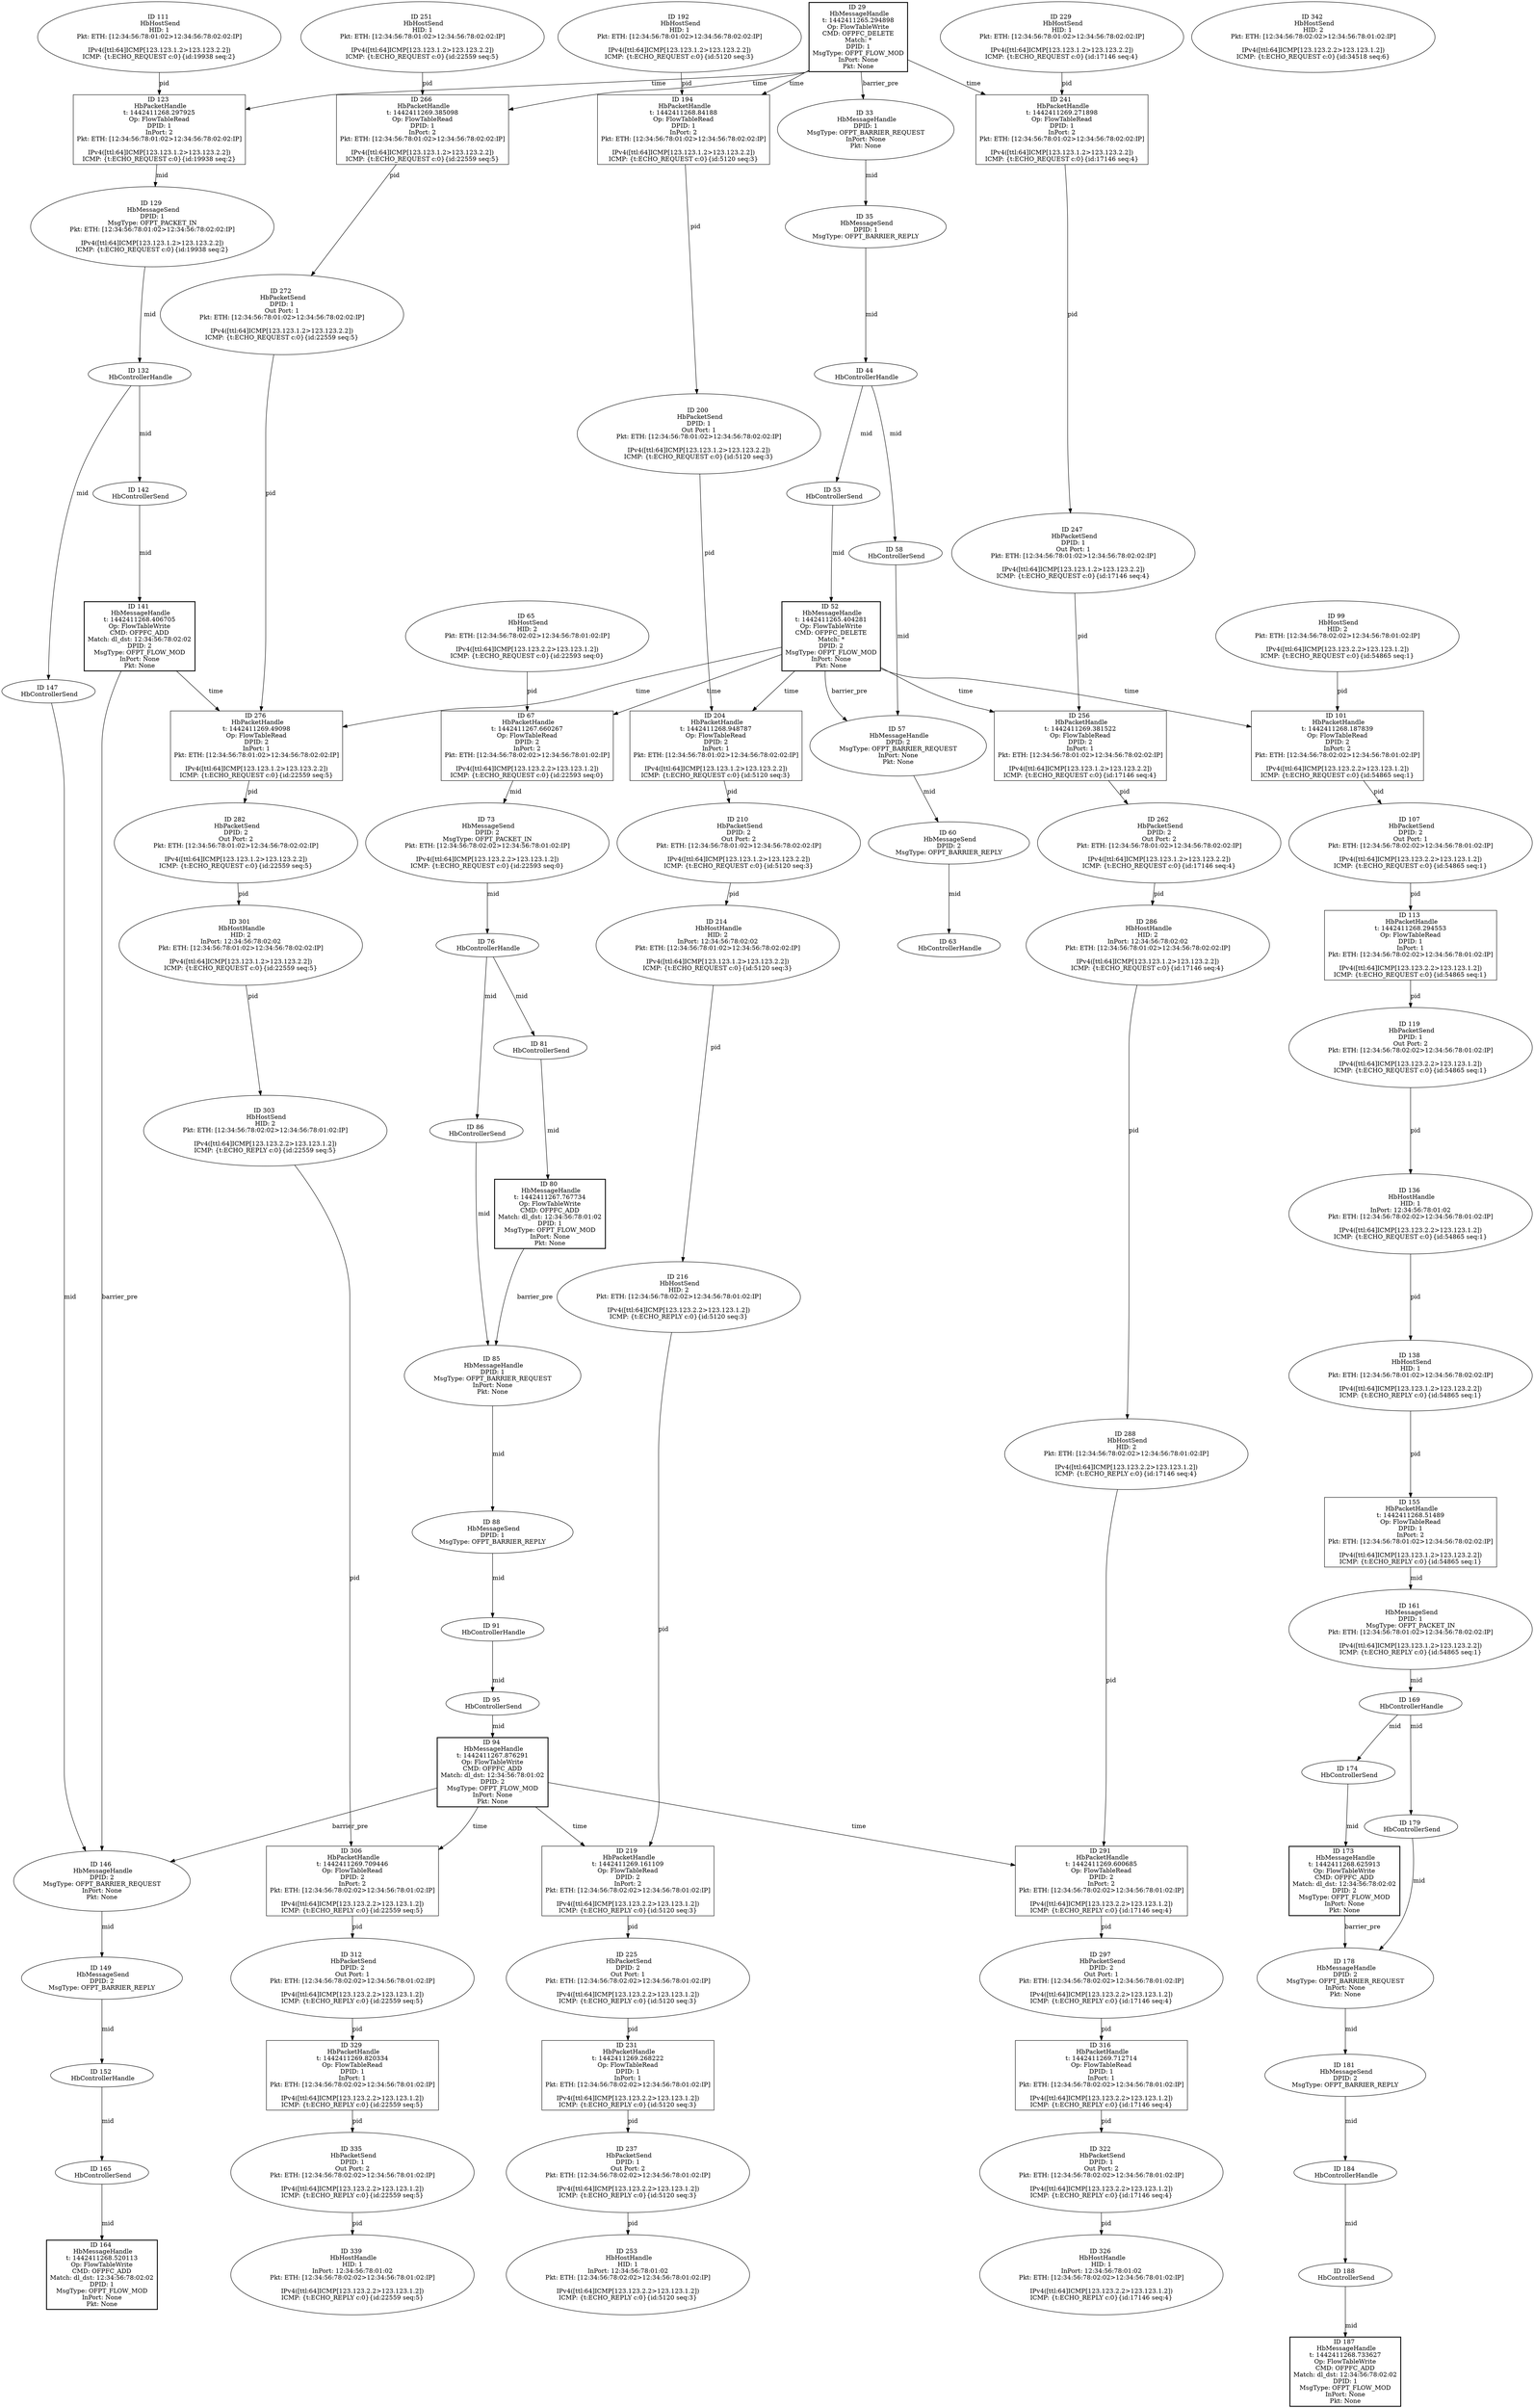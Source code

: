 strict digraph G {
29 [shape=box, style=bold, event=<hb_events.HbMessageHandle object at 0x1090a6610>, label="ID 29 
 HbMessageHandle
t: 1442411265.294898
Op: FlowTableWrite
CMD: OFPFC_DELETE
Match: *
DPID: 1
MsgType: OFPT_FLOW_MOD
InPort: None
Pkt: None"];
33 [shape=oval, event=<hb_events.HbMessageHandle object at 0x1090af310>, label="ID 33 
 HbMessageHandle
DPID: 1
MsgType: OFPT_BARRIER_REQUEST
InPort: None
Pkt: None"];
35 [shape=oval, event=<hb_events.HbMessageSend object at 0x1090af250>, label="ID 35 
 HbMessageSend
DPID: 1
MsgType: OFPT_BARRIER_REPLY"];
44 [shape=oval, event=<hb_events.HbControllerHandle object at 0x1090afad0>, label="ID 44 
 HbControllerHandle"];
52 [shape=box, style=bold, event=<hb_events.HbMessageHandle object at 0x1090afb90>, label="ID 52 
 HbMessageHandle
t: 1442411265.404281
Op: FlowTableWrite
CMD: OFPFC_DELETE
Match: *
DPID: 2
MsgType: OFPT_FLOW_MOD
InPort: None
Pkt: None"];
53 [shape=oval, event=<hb_events.HbControllerSend object at 0x1090af290>, label="ID 53 
 HbControllerSend"];
57 [shape=oval, event=<hb_events.HbMessageHandle object at 0x1090afe50>, label="ID 57 
 HbMessageHandle
DPID: 2
MsgType: OFPT_BARRIER_REQUEST
InPort: None
Pkt: None"];
58 [shape=oval, event=<hb_events.HbControllerSend object at 0x1090afb50>, label="ID 58 
 HbControllerSend"];
60 [shape=oval, event=<hb_events.HbMessageSend object at 0x1090afed0>, label="ID 60 
 HbMessageSend
DPID: 2
MsgType: OFPT_BARRIER_REPLY"];
63 [shape=oval, event=<hb_events.HbControllerHandle object at 0x1090aff10>, label="ID 63 
 HbControllerHandle"];
65 [shape=oval, event=<hb_events.HbHostSend object at 0x1090aff50>, label="ID 65 
 HbHostSend
HID: 2
Pkt: ETH: [12:34:56:78:02:02>12:34:56:78:01:02:IP]

IPv4([ttl:64]ICMP[123.123.2.2>123.123.1.2])
ICMP: {t:ECHO_REQUEST c:0}{id:22593 seq:0}"];
67 [shape=box, event=<hb_events.HbPacketHandle object at 0x1089bd290>, label="ID 67 
 HbPacketHandle
t: 1442411267.660267
Op: FlowTableRead
DPID: 2
InPort: 2
Pkt: ETH: [12:34:56:78:02:02>12:34:56:78:01:02:IP]

IPv4([ttl:64]ICMP[123.123.2.2>123.123.1.2])
ICMP: {t:ECHO_REQUEST c:0}{id:22593 seq:0}"];
73 [shape=oval, event=<hb_events.HbMessageSend object at 0x1089bd9d0>, label="ID 73 
 HbMessageSend
DPID: 2
MsgType: OFPT_PACKET_IN
Pkt: ETH: [12:34:56:78:02:02>12:34:56:78:01:02:IP]

IPv4([ttl:64]ICMP[123.123.2.2>123.123.1.2])
ICMP: {t:ECHO_REQUEST c:0}{id:22593 seq:0}"];
76 [shape=oval, event=<hb_events.HbControllerHandle object at 0x1089bda10>, label="ID 76 
 HbControllerHandle"];
80 [shape=box, style=bold, event=<hb_events.HbMessageHandle object at 0x1089bdbd0>, label="ID 80 
 HbMessageHandle
t: 1442411267.767734
Op: FlowTableWrite
CMD: OFPFC_ADD
Match: dl_dst: 12:34:56:78:01:02
DPID: 1
MsgType: OFPT_FLOW_MOD
InPort: None
Pkt: None"];
81 [shape=oval, event=<hb_events.HbControllerSend object at 0x1089bda50>, label="ID 81 
 HbControllerSend"];
85 [shape=oval, event=<hb_events.HbMessageHandle object at 0x1089bdf90>, label="ID 85 
 HbMessageHandle
DPID: 1
MsgType: OFPT_BARRIER_REQUEST
InPort: None
Pkt: None"];
86 [shape=oval, event=<hb_events.HbControllerSend object at 0x1089bdf10>, label="ID 86 
 HbControllerSend"];
88 [shape=oval, event=<hb_events.HbMessageSend object at 0x1089c8050>, label="ID 88 
 HbMessageSend
DPID: 1
MsgType: OFPT_BARRIER_REPLY"];
91 [shape=oval, event=<hb_events.HbControllerHandle object at 0x1089c8090>, label="ID 91 
 HbControllerHandle"];
94 [shape=box, style=bold, event=<hb_events.HbMessageHandle object at 0x1089c8250>, label="ID 94 
 HbMessageHandle
t: 1442411267.876291
Op: FlowTableWrite
CMD: OFPFC_ADD
Match: dl_dst: 12:34:56:78:01:02
DPID: 2
MsgType: OFPT_FLOW_MOD
InPort: None
Pkt: None"];
95 [shape=oval, event=<hb_events.HbControllerSend object at 0x1089c80d0>, label="ID 95 
 HbControllerSend"];
99 [shape=oval, event=<hb_events.HbHostSend object at 0x1089c8310>, label="ID 99 
 HbHostSend
HID: 2
Pkt: ETH: [12:34:56:78:02:02>12:34:56:78:01:02:IP]

IPv4([ttl:64]ICMP[123.123.2.2>123.123.1.2])
ICMP: {t:ECHO_REQUEST c:0}{id:54865 seq:1}"];
101 [shape=box, event=<hb_events.HbPacketHandle object at 0x1089c8790>, label="ID 101 
 HbPacketHandle
t: 1442411268.187839
Op: FlowTableRead
DPID: 2
InPort: 2
Pkt: ETH: [12:34:56:78:02:02>12:34:56:78:01:02:IP]

IPv4([ttl:64]ICMP[123.123.2.2>123.123.1.2])
ICMP: {t:ECHO_REQUEST c:0}{id:54865 seq:1}"];
107 [shape=oval, event=<hb_events.HbPacketSend object at 0x1089c8c10>, label="ID 107 
 HbPacketSend
DPID: 2
Out Port: 1
Pkt: ETH: [12:34:56:78:02:02>12:34:56:78:01:02:IP]

IPv4([ttl:64]ICMP[123.123.2.2>123.123.1.2])
ICMP: {t:ECHO_REQUEST c:0}{id:54865 seq:1}"];
111 [shape=oval, event=<hb_events.HbHostSend object at 0x1089d1410>, label="ID 111 
 HbHostSend
HID: 1
Pkt: ETH: [12:34:56:78:01:02>12:34:56:78:02:02:IP]

IPv4([ttl:64]ICMP[123.123.1.2>123.123.2.2])
ICMP: {t:ECHO_REQUEST c:0}{id:19938 seq:2}"];
113 [shape=box, event=<hb_events.HbPacketHandle object at 0x1089d1650>, label="ID 113 
 HbPacketHandle
t: 1442411268.294553
Op: FlowTableRead
DPID: 1
InPort: 1
Pkt: ETH: [12:34:56:78:02:02>12:34:56:78:01:02:IP]

IPv4([ttl:64]ICMP[123.123.2.2>123.123.1.2])
ICMP: {t:ECHO_REQUEST c:0}{id:54865 seq:1}"];
119 [shape=oval, event=<hb_events.HbPacketSend object at 0x1089d1ad0>, label="ID 119 
 HbPacketSend
DPID: 1
Out Port: 2
Pkt: ETH: [12:34:56:78:02:02>12:34:56:78:01:02:IP]

IPv4([ttl:64]ICMP[123.123.2.2>123.123.1.2])
ICMP: {t:ECHO_REQUEST c:0}{id:54865 seq:1}"];
123 [shape=box, event=<hb_events.HbPacketHandle object at 0x1089d82d0>, label="ID 123 
 HbPacketHandle
t: 1442411268.297925
Op: FlowTableRead
DPID: 1
InPort: 2
Pkt: ETH: [12:34:56:78:01:02>12:34:56:78:02:02:IP]

IPv4([ttl:64]ICMP[123.123.1.2>123.123.2.2])
ICMP: {t:ECHO_REQUEST c:0}{id:19938 seq:2}"];
129 [shape=oval, event=<hb_events.HbMessageSend object at 0x1089d8bd0>, label="ID 129 
 HbMessageSend
DPID: 1
MsgType: OFPT_PACKET_IN
Pkt: ETH: [12:34:56:78:01:02>12:34:56:78:02:02:IP]

IPv4([ttl:64]ICMP[123.123.1.2>123.123.2.2])
ICMP: {t:ECHO_REQUEST c:0}{id:19938 seq:2}"];
132 [shape=oval, event=<hb_events.HbControllerHandle object at 0x1089d8c10>, label="ID 132 
 HbControllerHandle"];
136 [shape=oval, event=<hb_events.HbHostHandle object at 0x1089d8c50>, label="ID 136 
 HbHostHandle
HID: 1
InPort: 12:34:56:78:01:02
Pkt: ETH: [12:34:56:78:02:02>12:34:56:78:01:02:IP]

IPv4([ttl:64]ICMP[123.123.2.2>123.123.1.2])
ICMP: {t:ECHO_REQUEST c:0}{id:54865 seq:1}"];
138 [shape=oval, event=<hb_events.HbHostSend object at 0x1089d8e90>, label="ID 138 
 HbHostSend
HID: 1
Pkt: ETH: [12:34:56:78:01:02>12:34:56:78:02:02:IP]

IPv4([ttl:64]ICMP[123.123.1.2>123.123.2.2])
ICMP: {t:ECHO_REPLY c:0}{id:54865 seq:1}"];
141 [shape=box, style=bold, event=<hb_events.HbMessageHandle object at 0x1089e02d0>, label="ID 141 
 HbMessageHandle
t: 1442411268.406705
Op: FlowTableWrite
CMD: OFPFC_ADD
Match: dl_dst: 12:34:56:78:02:02
DPID: 2
MsgType: OFPT_FLOW_MOD
InPort: None
Pkt: None"];
142 [shape=oval, event=<hb_events.HbControllerSend object at 0x1089e0110>, label="ID 142 
 HbControllerSend"];
146 [shape=oval, event=<hb_events.HbMessageHandle object at 0x1089e01d0>, label="ID 146 
 HbMessageHandle
DPID: 2
MsgType: OFPT_BARRIER_REQUEST
InPort: None
Pkt: None"];
147 [shape=oval, event=<hb_events.HbControllerSend object at 0x1089e0390>, label="ID 147 
 HbControllerSend"];
149 [shape=oval, event=<hb_events.HbMessageSend object at 0x1089e04d0>, label="ID 149 
 HbMessageSend
DPID: 2
MsgType: OFPT_BARRIER_REPLY"];
152 [shape=oval, event=<hb_events.HbControllerHandle object at 0x1089e0490>, label="ID 152 
 HbControllerHandle"];
155 [shape=box, event=<hb_events.HbPacketHandle object at 0x1089e0450>, label="ID 155 
 HbPacketHandle
t: 1442411268.51489
Op: FlowTableRead
DPID: 1
InPort: 2
Pkt: ETH: [12:34:56:78:01:02>12:34:56:78:02:02:IP]

IPv4([ttl:64]ICMP[123.123.1.2>123.123.2.2])
ICMP: {t:ECHO_REPLY c:0}{id:54865 seq:1}"];
161 [shape=oval, event=<hb_events.HbMessageSend object at 0x1089e8210>, label="ID 161 
 HbMessageSend
DPID: 1
MsgType: OFPT_PACKET_IN
Pkt: ETH: [12:34:56:78:01:02>12:34:56:78:02:02:IP]

IPv4([ttl:64]ICMP[123.123.1.2>123.123.2.2])
ICMP: {t:ECHO_REPLY c:0}{id:54865 seq:1}"];
164 [shape=box, style=bold, event=<hb_events.HbMessageHandle object at 0x1089e8410>, label="ID 164 
 HbMessageHandle
t: 1442411268.520113
Op: FlowTableWrite
CMD: OFPFC_ADD
Match: dl_dst: 12:34:56:78:02:02
DPID: 1
MsgType: OFPT_FLOW_MOD
InPort: None
Pkt: None"];
165 [shape=oval, event=<hb_events.HbControllerSend object at 0x1089e8250>, label="ID 165 
 HbControllerSend"];
169 [shape=oval, event=<hb_events.HbControllerHandle object at 0x1089e84d0>, label="ID 169 
 HbControllerHandle"];
173 [shape=box, style=bold, event=<hb_events.HbMessageHandle object at 0x1089e8a90>, label="ID 173 
 HbMessageHandle
t: 1442411268.625913
Op: FlowTableWrite
CMD: OFPFC_ADD
Match: dl_dst: 12:34:56:78:02:02
DPID: 2
MsgType: OFPT_FLOW_MOD
InPort: None
Pkt: None"];
174 [shape=oval, event=<hb_events.HbControllerSend object at 0x1089e8350>, label="ID 174 
 HbControllerSend"];
178 [shape=oval, event=<hb_events.HbMessageHandle object at 0x1089e8c10>, label="ID 178 
 HbMessageHandle
DPID: 2
MsgType: OFPT_BARRIER_REQUEST
InPort: None
Pkt: None"];
179 [shape=oval, event=<hb_events.HbControllerSend object at 0x1089e8b50>, label="ID 179 
 HbControllerSend"];
181 [shape=oval, event=<hb_events.HbMessageSend object at 0x1089e8d10>, label="ID 181 
 HbMessageSend
DPID: 2
MsgType: OFPT_BARRIER_REPLY"];
184 [shape=oval, event=<hb_events.HbControllerHandle object at 0x1089e8cd0>, label="ID 184 
 HbControllerHandle"];
187 [shape=box, style=bold, event=<hb_events.HbMessageHandle object at 0x1089e8610>, label="ID 187 
 HbMessageHandle
t: 1442411268.733627
Op: FlowTableWrite
CMD: OFPFC_ADD
Match: dl_dst: 12:34:56:78:02:02
DPID: 1
MsgType: OFPT_FLOW_MOD
InPort: None
Pkt: None"];
188 [shape=oval, event=<hb_events.HbControllerSend object at 0x1089e8c90>, label="ID 188 
 HbControllerSend"];
192 [shape=oval, event=<hb_events.HbHostSend object at 0x1089f1550>, label="ID 192 
 HbHostSend
HID: 1
Pkt: ETH: [12:34:56:78:01:02>12:34:56:78:02:02:IP]

IPv4([ttl:64]ICMP[123.123.1.2>123.123.2.2])
ICMP: {t:ECHO_REQUEST c:0}{id:5120 seq:3}"];
194 [shape=box, event=<hb_events.HbPacketHandle object at 0x1089f1590>, label="ID 194 
 HbPacketHandle
t: 1442411268.84188
Op: FlowTableRead
DPID: 1
InPort: 2
Pkt: ETH: [12:34:56:78:01:02>12:34:56:78:02:02:IP]

IPv4([ttl:64]ICMP[123.123.1.2>123.123.2.2])
ICMP: {t:ECHO_REQUEST c:0}{id:5120 seq:3}"];
200 [shape=oval, event=<hb_events.HbPacketSend object at 0x1089fb3d0>, label="ID 200 
 HbPacketSend
DPID: 1
Out Port: 1
Pkt: ETH: [12:34:56:78:01:02>12:34:56:78:02:02:IP]

IPv4([ttl:64]ICMP[123.123.1.2>123.123.2.2])
ICMP: {t:ECHO_REQUEST c:0}{id:5120 seq:3}"];
204 [shape=box, event=<hb_events.HbPacketHandle object at 0x1089fb250>, label="ID 204 
 HbPacketHandle
t: 1442411268.948787
Op: FlowTableRead
DPID: 2
InPort: 1
Pkt: ETH: [12:34:56:78:01:02>12:34:56:78:02:02:IP]

IPv4([ttl:64]ICMP[123.123.1.2>123.123.2.2])
ICMP: {t:ECHO_REQUEST c:0}{id:5120 seq:3}"];
210 [shape=oval, event=<hb_events.HbPacketSend object at 0x1089fbe90>, label="ID 210 
 HbPacketSend
DPID: 2
Out Port: 2
Pkt: ETH: [12:34:56:78:01:02>12:34:56:78:02:02:IP]

IPv4([ttl:64]ICMP[123.123.1.2>123.123.2.2])
ICMP: {t:ECHO_REQUEST c:0}{id:5120 seq:3}"];
214 [shape=oval, event=<hb_events.HbHostHandle object at 0x108a01090>, label="ID 214 
 HbHostHandle
HID: 2
InPort: 12:34:56:78:02:02
Pkt: ETH: [12:34:56:78:01:02>12:34:56:78:02:02:IP]

IPv4([ttl:64]ICMP[123.123.1.2>123.123.2.2])
ICMP: {t:ECHO_REQUEST c:0}{id:5120 seq:3}"];
216 [shape=oval, event=<hb_events.HbHostSend object at 0x108a01b90>, label="ID 216 
 HbHostSend
HID: 2
Pkt: ETH: [12:34:56:78:02:02>12:34:56:78:01:02:IP]

IPv4([ttl:64]ICMP[123.123.2.2>123.123.1.2])
ICMP: {t:ECHO_REPLY c:0}{id:5120 seq:3}"];
219 [shape=box, event=<hb_events.HbPacketHandle object at 0x108a01dd0>, label="ID 219 
 HbPacketHandle
t: 1442411269.161109
Op: FlowTableRead
DPID: 2
InPort: 2
Pkt: ETH: [12:34:56:78:02:02>12:34:56:78:01:02:IP]

IPv4([ttl:64]ICMP[123.123.2.2>123.123.1.2])
ICMP: {t:ECHO_REPLY c:0}{id:5120 seq:3}"];
225 [shape=oval, event=<hb_events.HbPacketSend object at 0x108a08290>, label="ID 225 
 HbPacketSend
DPID: 2
Out Port: 1
Pkt: ETH: [12:34:56:78:02:02>12:34:56:78:01:02:IP]

IPv4([ttl:64]ICMP[123.123.2.2>123.123.1.2])
ICMP: {t:ECHO_REPLY c:0}{id:5120 seq:3}"];
229 [shape=oval, event=<hb_events.HbHostSend object at 0x108a08350>, label="ID 229 
 HbHostSend
HID: 1
Pkt: ETH: [12:34:56:78:01:02>12:34:56:78:02:02:IP]

IPv4([ttl:64]ICMP[123.123.1.2>123.123.2.2])
ICMP: {t:ECHO_REQUEST c:0}{id:17146 seq:4}"];
231 [shape=box, event=<hb_events.HbPacketHandle object at 0x108a08e50>, label="ID 231 
 HbPacketHandle
t: 1442411269.268222
Op: FlowTableRead
DPID: 1
InPort: 1
Pkt: ETH: [12:34:56:78:02:02>12:34:56:78:01:02:IP]

IPv4([ttl:64]ICMP[123.123.2.2>123.123.1.2])
ICMP: {t:ECHO_REPLY c:0}{id:5120 seq:3}"];
237 [shape=oval, event=<hb_events.HbPacketSend object at 0x108a10310>, label="ID 237 
 HbPacketSend
DPID: 1
Out Port: 2
Pkt: ETH: [12:34:56:78:02:02>12:34:56:78:01:02:IP]

IPv4([ttl:64]ICMP[123.123.2.2>123.123.1.2])
ICMP: {t:ECHO_REPLY c:0}{id:5120 seq:3}"];
241 [shape=box, event=<hb_events.HbPacketHandle object at 0x108a103d0>, label="ID 241 
 HbPacketHandle
t: 1442411269.271898
Op: FlowTableRead
DPID: 1
InPort: 2
Pkt: ETH: [12:34:56:78:01:02>12:34:56:78:02:02:IP]

IPv4([ttl:64]ICMP[123.123.1.2>123.123.2.2])
ICMP: {t:ECHO_REQUEST c:0}{id:17146 seq:4}"];
247 [shape=oval, event=<hb_events.HbPacketSend object at 0x108a173d0>, label="ID 247 
 HbPacketSend
DPID: 1
Out Port: 1
Pkt: ETH: [12:34:56:78:01:02>12:34:56:78:02:02:IP]

IPv4([ttl:64]ICMP[123.123.1.2>123.123.2.2])
ICMP: {t:ECHO_REQUEST c:0}{id:17146 seq:4}"];
251 [shape=oval, event=<hb_events.HbHostSend object at 0x108a17210>, label="ID 251 
 HbHostSend
HID: 1
Pkt: ETH: [12:34:56:78:01:02>12:34:56:78:02:02:IP]

IPv4([ttl:64]ICMP[123.123.1.2>123.123.2.2])
ICMP: {t:ECHO_REQUEST c:0}{id:22559 seq:5}"];
253 [shape=oval, event=<hb_events.HbHostHandle object at 0x108a17d10>, label="ID 253 
 HbHostHandle
HID: 1
InPort: 12:34:56:78:01:02
Pkt: ETH: [12:34:56:78:02:02>12:34:56:78:01:02:IP]

IPv4([ttl:64]ICMP[123.123.2.2>123.123.1.2])
ICMP: {t:ECHO_REPLY c:0}{id:5120 seq:3}"];
256 [shape=box, event=<hb_events.HbPacketHandle object at 0x108a17f50>, label="ID 256 
 HbPacketHandle
t: 1442411269.381522
Op: FlowTableRead
DPID: 2
InPort: 1
Pkt: ETH: [12:34:56:78:01:02>12:34:56:78:02:02:IP]

IPv4([ttl:64]ICMP[123.123.1.2>123.123.2.2])
ICMP: {t:ECHO_REQUEST c:0}{id:17146 seq:4}"];
262 [shape=oval, event=<hb_events.HbPacketSend object at 0x108a20410>, label="ID 262 
 HbPacketSend
DPID: 2
Out Port: 2
Pkt: ETH: [12:34:56:78:01:02>12:34:56:78:02:02:IP]

IPv4([ttl:64]ICMP[123.123.1.2>123.123.2.2])
ICMP: {t:ECHO_REQUEST c:0}{id:17146 seq:4}"];
266 [shape=box, event=<hb_events.HbPacketHandle object at 0x108a204d0>, label="ID 266 
 HbPacketHandle
t: 1442411269.385098
Op: FlowTableRead
DPID: 1
InPort: 2
Pkt: ETH: [12:34:56:78:01:02>12:34:56:78:02:02:IP]

IPv4([ttl:64]ICMP[123.123.1.2>123.123.2.2])
ICMP: {t:ECHO_REQUEST c:0}{id:22559 seq:5}"];
272 [shape=oval, event=<hb_events.HbPacketSend object at 0x108a26250>, label="ID 272 
 HbPacketSend
DPID: 1
Out Port: 1
Pkt: ETH: [12:34:56:78:01:02>12:34:56:78:02:02:IP]

IPv4([ttl:64]ICMP[123.123.1.2>123.123.2.2])
ICMP: {t:ECHO_REQUEST c:0}{id:22559 seq:5}"];
276 [shape=box, event=<hb_events.HbPacketHandle object at 0x108a26310>, label="ID 276 
 HbPacketHandle
t: 1442411269.49098
Op: FlowTableRead
DPID: 2
InPort: 1
Pkt: ETH: [12:34:56:78:01:02>12:34:56:78:02:02:IP]

IPv4([ttl:64]ICMP[123.123.1.2>123.123.2.2])
ICMP: {t:ECHO_REQUEST c:0}{id:22559 seq:5}"];
282 [shape=oval, event=<hb_events.HbPacketSend object at 0x108a2c0d0>, label="ID 282 
 HbPacketSend
DPID: 2
Out Port: 2
Pkt: ETH: [12:34:56:78:01:02>12:34:56:78:02:02:IP]

IPv4([ttl:64]ICMP[123.123.1.2>123.123.2.2])
ICMP: {t:ECHO_REQUEST c:0}{id:22559 seq:5}"];
286 [shape=oval, event=<hb_events.HbHostHandle object at 0x108a2c150>, label="ID 286 
 HbHostHandle
HID: 2
InPort: 12:34:56:78:02:02
Pkt: ETH: [12:34:56:78:01:02>12:34:56:78:02:02:IP]

IPv4([ttl:64]ICMP[123.123.1.2>123.123.2.2])
ICMP: {t:ECHO_REQUEST c:0}{id:17146 seq:4}"];
288 [shape=oval, event=<hb_events.HbHostSend object at 0x108a2cc50>, label="ID 288 
 HbHostSend
HID: 2
Pkt: ETH: [12:34:56:78:02:02>12:34:56:78:01:02:IP]

IPv4([ttl:64]ICMP[123.123.2.2>123.123.1.2])
ICMP: {t:ECHO_REPLY c:0}{id:17146 seq:4}"];
291 [shape=box, event=<hb_events.HbPacketHandle object at 0x108a2ce90>, label="ID 291 
 HbPacketHandle
t: 1442411269.600685
Op: FlowTableRead
DPID: 2
InPort: 2
Pkt: ETH: [12:34:56:78:02:02>12:34:56:78:01:02:IP]

IPv4([ttl:64]ICMP[123.123.2.2>123.123.1.2])
ICMP: {t:ECHO_REPLY c:0}{id:17146 seq:4}"];
297 [shape=oval, event=<hb_events.HbPacketSend object at 0x108a35350>, label="ID 297 
 HbPacketSend
DPID: 2
Out Port: 1
Pkt: ETH: [12:34:56:78:02:02>12:34:56:78:01:02:IP]

IPv4([ttl:64]ICMP[123.123.2.2>123.123.1.2])
ICMP: {t:ECHO_REPLY c:0}{id:17146 seq:4}"];
301 [shape=oval, event=<hb_events.HbHostHandle object at 0x108a35410>, label="ID 301 
 HbHostHandle
HID: 2
InPort: 12:34:56:78:02:02
Pkt: ETH: [12:34:56:78:01:02>12:34:56:78:02:02:IP]

IPv4([ttl:64]ICMP[123.123.1.2>123.123.2.2])
ICMP: {t:ECHO_REQUEST c:0}{id:22559 seq:5}"];
303 [shape=oval, event=<hb_events.HbHostSend object at 0x108a35f10>, label="ID 303 
 HbHostSend
HID: 2
Pkt: ETH: [12:34:56:78:02:02>12:34:56:78:01:02:IP]

IPv4([ttl:64]ICMP[123.123.2.2>123.123.1.2])
ICMP: {t:ECHO_REPLY c:0}{id:22559 seq:5}"];
306 [shape=box, event=<hb_events.HbPacketHandle object at 0x108a3b190>, label="ID 306 
 HbPacketHandle
t: 1442411269.709446
Op: FlowTableRead
DPID: 2
InPort: 2
Pkt: ETH: [12:34:56:78:02:02>12:34:56:78:01:02:IP]

IPv4([ttl:64]ICMP[123.123.2.2>123.123.1.2])
ICMP: {t:ECHO_REPLY c:0}{id:22559 seq:5}"];
312 [shape=oval, event=<hb_events.HbPacketSend object at 0x108a3b610>, label="ID 312 
 HbPacketSend
DPID: 2
Out Port: 1
Pkt: ETH: [12:34:56:78:02:02>12:34:56:78:01:02:IP]

IPv4([ttl:64]ICMP[123.123.2.2>123.123.1.2])
ICMP: {t:ECHO_REPLY c:0}{id:22559 seq:5}"];
316 [shape=box, event=<hb_events.HbPacketHandle object at 0x108a3b6d0>, label="ID 316 
 HbPacketHandle
t: 1442411269.712714
Op: FlowTableRead
DPID: 1
InPort: 1
Pkt: ETH: [12:34:56:78:02:02>12:34:56:78:01:02:IP]

IPv4([ttl:64]ICMP[123.123.2.2>123.123.1.2])
ICMP: {t:ECHO_REPLY c:0}{id:17146 seq:4}"];
322 [shape=oval, event=<hb_events.HbPacketSend object at 0x108a42450>, label="ID 322 
 HbPacketSend
DPID: 1
Out Port: 2
Pkt: ETH: [12:34:56:78:02:02>12:34:56:78:01:02:IP]

IPv4([ttl:64]ICMP[123.123.2.2>123.123.1.2])
ICMP: {t:ECHO_REPLY c:0}{id:17146 seq:4}"];
326 [shape=oval, event=<hb_events.HbHostHandle object at 0x108a42510>, label="ID 326 
 HbHostHandle
HID: 1
InPort: 12:34:56:78:01:02
Pkt: ETH: [12:34:56:78:02:02>12:34:56:78:01:02:IP]

IPv4([ttl:64]ICMP[123.123.2.2>123.123.1.2])
ICMP: {t:ECHO_REPLY c:0}{id:17146 seq:4}"];
329 [shape=box, event=<hb_events.HbPacketHandle object at 0x108a4a050>, label="ID 329 
 HbPacketHandle
t: 1442411269.820334
Op: FlowTableRead
DPID: 1
InPort: 1
Pkt: ETH: [12:34:56:78:02:02>12:34:56:78:01:02:IP]

IPv4([ttl:64]ICMP[123.123.2.2>123.123.1.2])
ICMP: {t:ECHO_REPLY c:0}{id:22559 seq:5}"];
335 [shape=oval, event=<hb_events.HbPacketSend object at 0x108a4a4d0>, label="ID 335 
 HbPacketSend
DPID: 1
Out Port: 2
Pkt: ETH: [12:34:56:78:02:02>12:34:56:78:01:02:IP]

IPv4([ttl:64]ICMP[123.123.2.2>123.123.1.2])
ICMP: {t:ECHO_REPLY c:0}{id:22559 seq:5}"];
339 [shape=oval, event=<hb_events.HbHostHandle object at 0x108a4a590>, label="ID 339 
 HbHostHandle
HID: 1
InPort: 12:34:56:78:01:02
Pkt: ETH: [12:34:56:78:02:02>12:34:56:78:01:02:IP]

IPv4([ttl:64]ICMP[123.123.2.2>123.123.1.2])
ICMP: {t:ECHO_REPLY c:0}{id:22559 seq:5}"];
342 [shape=oval, event=<hb_events.HbHostSend object at 0x108a510d0>, label="ID 342 
 HbHostSend
HID: 2
Pkt: ETH: [12:34:56:78:02:02>12:34:56:78:01:02:IP]

IPv4([ttl:64]ICMP[123.123.2.2>123.123.1.2])
ICMP: {t:ECHO_REQUEST c:0}{id:34518 seq:6}"];
29 -> 33  [rel=barrier_pre, label=barrier_pre];
29 -> 194  [rel=time, label=time];
29 -> 123  [rel=time, label=time];
29 -> 266  [rel=time, label=time];
29 -> 241  [rel=time, label=time];
33 -> 35  [rel=mid, label=mid];
35 -> 44  [rel=mid, label=mid];
44 -> 58  [rel=mid, label=mid];
44 -> 53  [rel=mid, label=mid];
52 -> 256  [rel=time, label=time];
52 -> 67  [rel=time, label=time];
52 -> 101  [rel=time, label=time];
52 -> 204  [rel=time, label=time];
52 -> 276  [rel=time, label=time];
52 -> 57  [rel=barrier_pre, label=barrier_pre];
53 -> 52  [rel=mid, label=mid];
57 -> 60  [rel=mid, label=mid];
58 -> 57  [rel=mid, label=mid];
60 -> 63  [rel=mid, label=mid];
65 -> 67  [rel=pid, label=pid];
67 -> 73  [rel=mid, label=mid];
73 -> 76  [rel=mid, label=mid];
76 -> 81  [rel=mid, label=mid];
76 -> 86  [rel=mid, label=mid];
80 -> 85  [rel=barrier_pre, label=barrier_pre];
81 -> 80  [rel=mid, label=mid];
85 -> 88  [rel=mid, label=mid];
86 -> 85  [rel=mid, label=mid];
88 -> 91  [rel=mid, label=mid];
91 -> 95  [rel=mid, label=mid];
94 -> 291  [rel=time, label=time];
94 -> 146  [rel=barrier_pre, label=barrier_pre];
94 -> 219  [rel=time, label=time];
94 -> 306  [rel=time, label=time];
95 -> 94  [rel=mid, label=mid];
99 -> 101  [rel=pid, label=pid];
101 -> 107  [rel=pid, label=pid];
107 -> 113  [rel=pid, label=pid];
111 -> 123  [rel=pid, label=pid];
113 -> 119  [rel=pid, label=pid];
119 -> 136  [rel=pid, label=pid];
123 -> 129  [rel=mid, label=mid];
129 -> 132  [rel=mid, label=mid];
132 -> 147  [rel=mid, label=mid];
132 -> 142  [rel=mid, label=mid];
136 -> 138  [rel=pid, label=pid];
138 -> 155  [rel=pid, label=pid];
141 -> 146  [rel=barrier_pre, label=barrier_pre];
141 -> 276  [rel=time, label=time];
142 -> 141  [rel=mid, label=mid];
146 -> 149  [rel=mid, label=mid];
147 -> 146  [rel=mid, label=mid];
149 -> 152  [rel=mid, label=mid];
152 -> 165  [rel=mid, label=mid];
155 -> 161  [rel=mid, label=mid];
161 -> 169  [rel=mid, label=mid];
165 -> 164  [rel=mid, label=mid];
169 -> 179  [rel=mid, label=mid];
169 -> 174  [rel=mid, label=mid];
173 -> 178  [rel=barrier_pre, label=barrier_pre];
174 -> 173  [rel=mid, label=mid];
178 -> 181  [rel=mid, label=mid];
179 -> 178  [rel=mid, label=mid];
181 -> 184  [rel=mid, label=mid];
184 -> 188  [rel=mid, label=mid];
188 -> 187  [rel=mid, label=mid];
192 -> 194  [rel=pid, label=pid];
194 -> 200  [rel=pid, label=pid];
200 -> 204  [rel=pid, label=pid];
204 -> 210  [rel=pid, label=pid];
210 -> 214  [rel=pid, label=pid];
214 -> 216  [rel=pid, label=pid];
216 -> 219  [rel=pid, label=pid];
219 -> 225  [rel=pid, label=pid];
225 -> 231  [rel=pid, label=pid];
229 -> 241  [rel=pid, label=pid];
231 -> 237  [rel=pid, label=pid];
237 -> 253  [rel=pid, label=pid];
241 -> 247  [rel=pid, label=pid];
247 -> 256  [rel=pid, label=pid];
251 -> 266  [rel=pid, label=pid];
256 -> 262  [rel=pid, label=pid];
262 -> 286  [rel=pid, label=pid];
266 -> 272  [rel=pid, label=pid];
272 -> 276  [rel=pid, label=pid];
276 -> 282  [rel=pid, label=pid];
282 -> 301  [rel=pid, label=pid];
286 -> 288  [rel=pid, label=pid];
288 -> 291  [rel=pid, label=pid];
291 -> 297  [rel=pid, label=pid];
297 -> 316  [rel=pid, label=pid];
301 -> 303  [rel=pid, label=pid];
303 -> 306  [rel=pid, label=pid];
306 -> 312  [rel=pid, label=pid];
312 -> 329  [rel=pid, label=pid];
316 -> 322  [rel=pid, label=pid];
322 -> 326  [rel=pid, label=pid];
329 -> 335  [rel=pid, label=pid];
335 -> 339  [rel=pid, label=pid];
}
